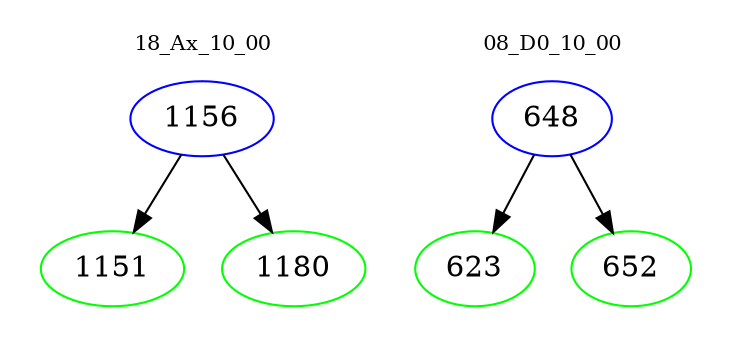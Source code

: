 digraph{
subgraph cluster_0 {
color = white
label = "18_Ax_10_00";
fontsize=10;
T0_1156 [label="1156", color="blue"]
T0_1156 -> T0_1151 [color="black"]
T0_1151 [label="1151", color="green"]
T0_1156 -> T0_1180 [color="black"]
T0_1180 [label="1180", color="green"]
}
subgraph cluster_1 {
color = white
label = "08_D0_10_00";
fontsize=10;
T1_648 [label="648", color="blue"]
T1_648 -> T1_623 [color="black"]
T1_623 [label="623", color="green"]
T1_648 -> T1_652 [color="black"]
T1_652 [label="652", color="green"]
}
}
